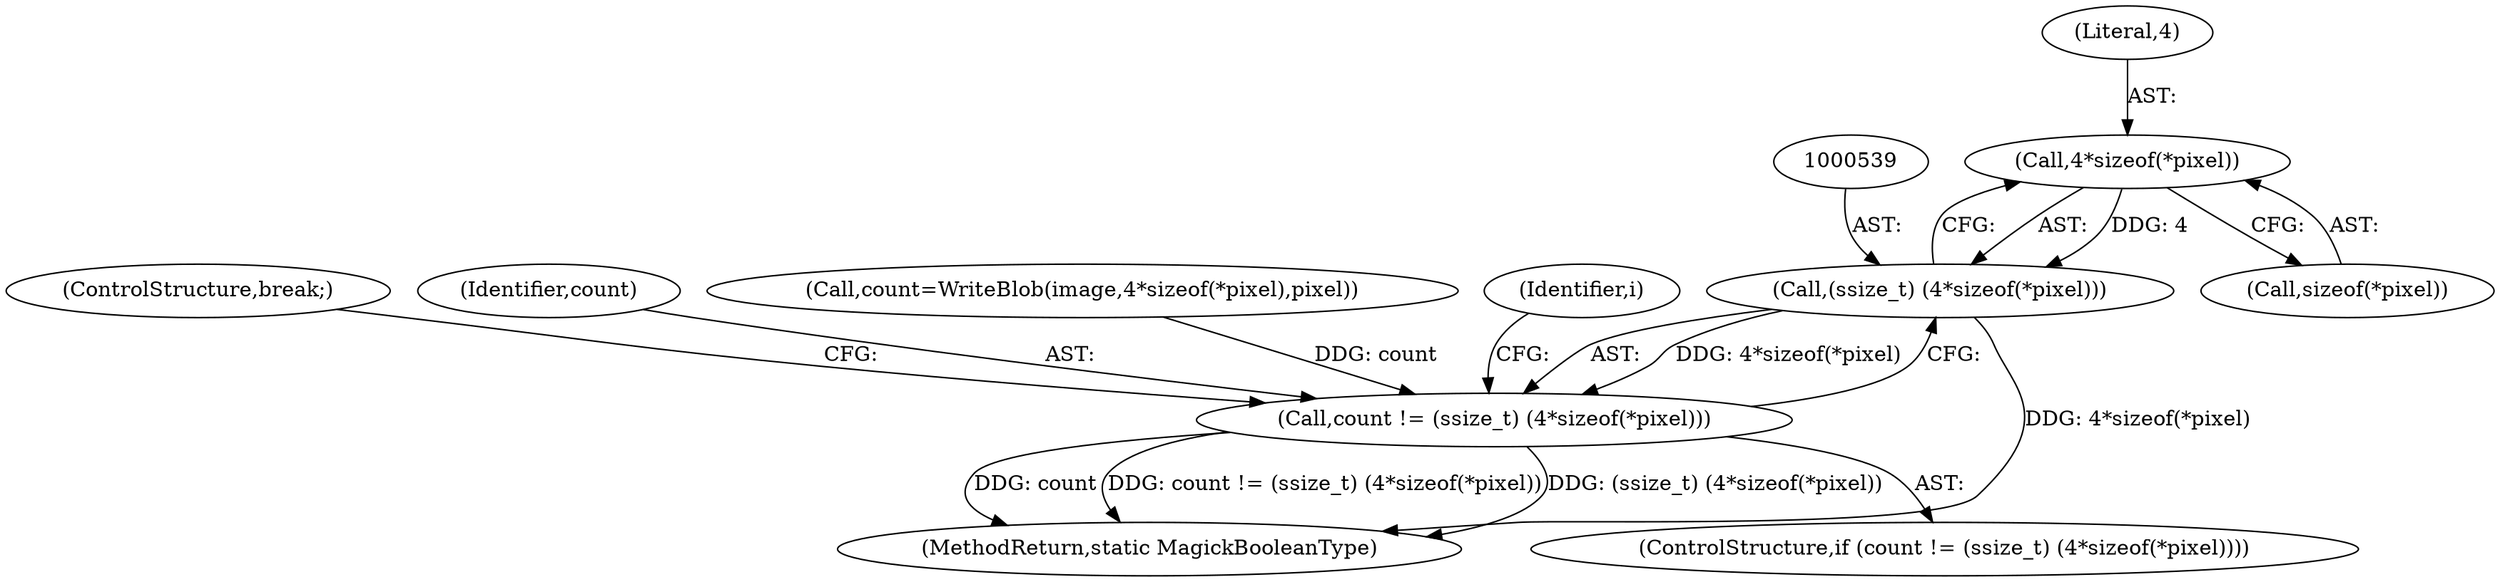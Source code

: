 digraph "0_ImageMagick_14e606db148d6ebcaae20f1e1d6d71903ca4a556@API" {
"1000540" [label="(Call,4*sizeof(*pixel))"];
"1000538" [label="(Call,(ssize_t) (4*sizeof(*pixel)))"];
"1000536" [label="(Call,count != (ssize_t) (4*sizeof(*pixel)))"];
"1000873" [label="(MethodReturn,static MagickBooleanType)"];
"1000545" [label="(ControlStructure,break;)"];
"1000537" [label="(Identifier,count)"];
"1000538" [label="(Call,(ssize_t) (4*sizeof(*pixel)))"];
"1000525" [label="(Call,count=WriteBlob(image,4*sizeof(*pixel),pixel))"];
"1000536" [label="(Call,count != (ssize_t) (4*sizeof(*pixel)))"];
"1000535" [label="(ControlStructure,if (count != (ssize_t) (4*sizeof(*pixel))))"];
"1000542" [label="(Call,sizeof(*pixel))"];
"1000547" [label="(Identifier,i)"];
"1000540" [label="(Call,4*sizeof(*pixel))"];
"1000541" [label="(Literal,4)"];
"1000540" -> "1000538"  [label="AST: "];
"1000540" -> "1000542"  [label="CFG: "];
"1000541" -> "1000540"  [label="AST: "];
"1000542" -> "1000540"  [label="AST: "];
"1000538" -> "1000540"  [label="CFG: "];
"1000540" -> "1000538"  [label="DDG: 4"];
"1000538" -> "1000536"  [label="AST: "];
"1000539" -> "1000538"  [label="AST: "];
"1000536" -> "1000538"  [label="CFG: "];
"1000538" -> "1000873"  [label="DDG: 4*sizeof(*pixel)"];
"1000538" -> "1000536"  [label="DDG: 4*sizeof(*pixel)"];
"1000536" -> "1000535"  [label="AST: "];
"1000537" -> "1000536"  [label="AST: "];
"1000545" -> "1000536"  [label="CFG: "];
"1000547" -> "1000536"  [label="CFG: "];
"1000536" -> "1000873"  [label="DDG: count != (ssize_t) (4*sizeof(*pixel))"];
"1000536" -> "1000873"  [label="DDG: (ssize_t) (4*sizeof(*pixel))"];
"1000536" -> "1000873"  [label="DDG: count"];
"1000525" -> "1000536"  [label="DDG: count"];
}
